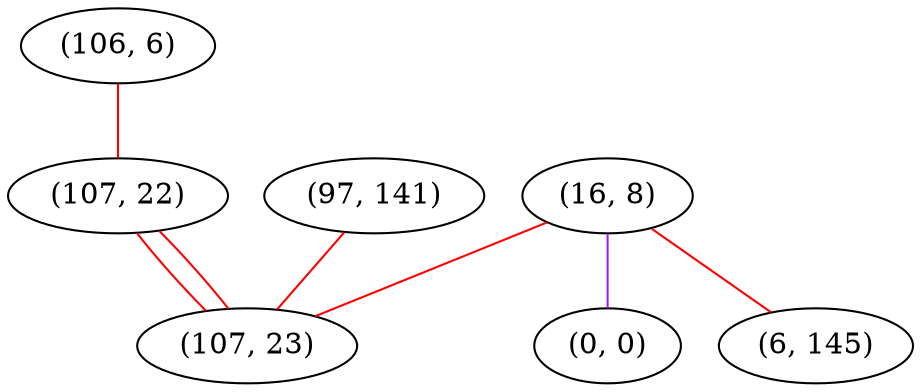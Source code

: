 graph "" {
"(106, 6)";
"(97, 141)";
"(16, 8)";
"(107, 22)";
"(107, 23)";
"(0, 0)";
"(6, 145)";
"(106, 6)" -- "(107, 22)"  [color=red, key=0, weight=1];
"(97, 141)" -- "(107, 23)"  [color=red, key=0, weight=1];
"(16, 8)" -- "(107, 23)"  [color=red, key=0, weight=1];
"(16, 8)" -- "(6, 145)"  [color=red, key=0, weight=1];
"(16, 8)" -- "(0, 0)"  [color=purple, key=0, weight=4];
"(107, 22)" -- "(107, 23)"  [color=red, key=0, weight=1];
"(107, 22)" -- "(107, 23)"  [color=red, key=1, weight=1];
}
